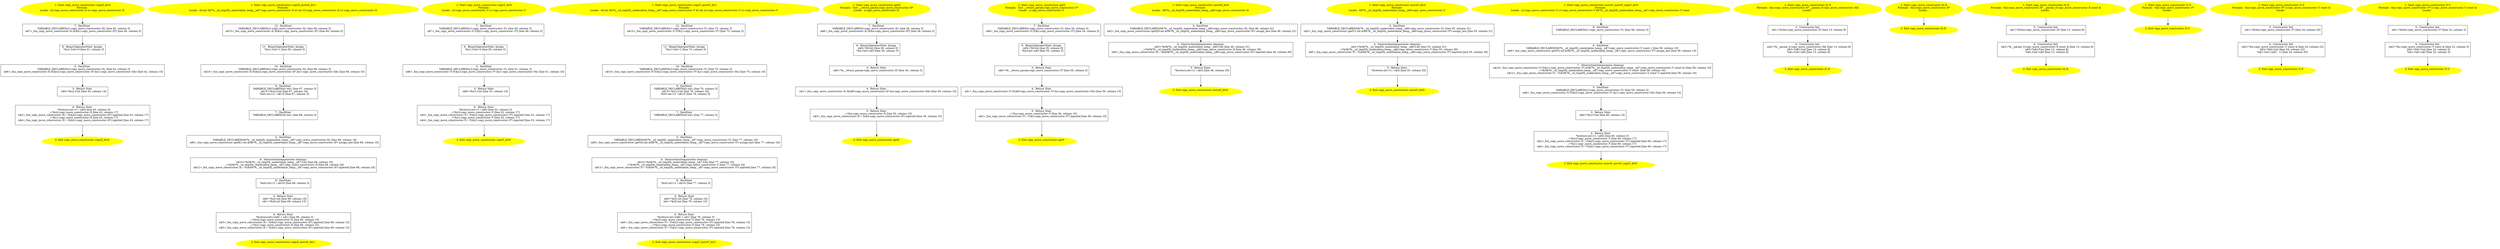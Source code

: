 /* @generated */
digraph cfg {
"copyX_div0#copy_move_constructor#7555826423954612298.1fd45599e2fc3ce471d7d474aa615bcb_1" [label="1: Start copy_move_constructor::copyX_div0\nFormals: \nLocals:  x2:copy_move_constructor::X x1:copy_move_constructor::X \n  " color=yellow style=filled]
	

	 "copyX_div0#copy_move_constructor#7555826423954612298.1fd45599e2fc3ce471d7d474aa615bcb_1" -> "copyX_div0#copy_move_constructor#7555826423954612298.1fd45599e2fc3ce471d7d474aa615bcb_7" ;
"copyX_div0#copy_move_constructor#7555826423954612298.1fd45599e2fc3ce471d7d474aa615bcb_2" [label="2: Exit copy_move_constructor::copyX_div0 \n  " color=yellow style=filled]
	

"copyX_div0#copy_move_constructor#7555826423954612298.1fd45599e2fc3ce471d7d474aa615bcb_3" [label="3:  Return Stmt \n   n$0=*&x2.f:int [line 43, column 14]\n " shape="box"]
	

	 "copyX_div0#copy_move_constructor#7555826423954612298.1fd45599e2fc3ce471d7d474aa615bcb_3" -> "copyX_div0#copy_move_constructor#7555826423954612298.1fd45599e2fc3ce471d7d474aa615bcb_4" ;
"copyX_div0#copy_move_constructor#7555826423954612298.1fd45599e2fc3ce471d7d474aa615bcb_4" [label="4:  Return Stmt \n   *&return:int=(1 / n$0) [line 43, column 3]\n  _=*&x2:copy_move_constructor::X [line 43, column 17]\n  n$2=_fun_copy_move_constructor::X::~X(&x2:copy_move_constructor::X*) injected [line 43, column 17]\n  _=*&x1:copy_move_constructor::X [line 43, column 17]\n  n$4=_fun_copy_move_constructor::X::~X(&x1:copy_move_constructor::X*) injected [line 43, column 17]\n " shape="box"]
	

	 "copyX_div0#copy_move_constructor#7555826423954612298.1fd45599e2fc3ce471d7d474aa615bcb_4" -> "copyX_div0#copy_move_constructor#7555826423954612298.1fd45599e2fc3ce471d7d474aa615bcb_2" ;
"copyX_div0#copy_move_constructor#7555826423954612298.1fd45599e2fc3ce471d7d474aa615bcb_5" [label="5:  DeclStmt \n   VARIABLE_DECLARED(x2:copy_move_constructor::X); [line 42, column 3]\n  n$6=_fun_copy_move_constructor::X::X(&x2:copy_move_constructor::X*,&x1:copy_move_constructor::X&) [line 42, column 10]\n " shape="box"]
	

	 "copyX_div0#copy_move_constructor#7555826423954612298.1fd45599e2fc3ce471d7d474aa615bcb_5" -> "copyX_div0#copy_move_constructor#7555826423954612298.1fd45599e2fc3ce471d7d474aa615bcb_3" ;
"copyX_div0#copy_move_constructor#7555826423954612298.1fd45599e2fc3ce471d7d474aa615bcb_6" [label="6:  BinaryOperatorStmt: Assign \n   *&x1.f:int=0 [line 41, column 3]\n " shape="box"]
	

	 "copyX_div0#copy_move_constructor#7555826423954612298.1fd45599e2fc3ce471d7d474aa615bcb_6" -> "copyX_div0#copy_move_constructor#7555826423954612298.1fd45599e2fc3ce471d7d474aa615bcb_5" ;
"copyX_div0#copy_move_constructor#7555826423954612298.1fd45599e2fc3ce471d7d474aa615bcb_7" [label="7:  DeclStmt \n   VARIABLE_DECLARED(x1:copy_move_constructor::X); [line 40, column 3]\n  n$7=_fun_copy_move_constructor::X::X(&x1:copy_move_constructor::X*) [line 40, column 5]\n " shape="box"]
	

	 "copyX_div0#copy_move_constructor#7555826423954612298.1fd45599e2fc3ce471d7d474aa615bcb_7" -> "copyX_div0#copy_move_constructor#7555826423954612298.1fd45599e2fc3ce471d7d474aa615bcb_6" ;
"copyX_moveX_div1#copy_move_constructor#6853813819184662211.00e91897e7d9fcfa93de911bba9a1399_1" [label="1: Start copy_move_constructor::copyX_moveX_div1\nFormals: \nLocals:  d2:int 0$?%__sil_tmpSIL_materialize_temp__n$7:copy_move_constructor::X d1:int x2:copy_move_constructor::X x1:copy_move_constructor::X \n  " color=yellow style=filled]
	

	 "copyX_moveX_div1#copy_move_constructor#6853813819184662211.00e91897e7d9fcfa93de911bba9a1399_1" -> "copyX_moveX_div1#copy_move_constructor#6853813819184662211.00e91897e7d9fcfa93de911bba9a1399_12" ;
"copyX_moveX_div1#copy_move_constructor#6853813819184662211.00e91897e7d9fcfa93de911bba9a1399_2" [label="2: Exit copy_move_constructor::copyX_moveX_div1 \n  " color=yellow style=filled]
	

"copyX_moveX_div1#copy_move_constructor#6853813819184662211.00e91897e7d9fcfa93de911bba9a1399_3" [label="3:  Return Stmt \n   n$0=*&d1:int [line 69, column 10]\n  n$1=*&d2:int [line 69, column 15]\n " shape="box"]
	

	 "copyX_moveX_div1#copy_move_constructor#6853813819184662211.00e91897e7d9fcfa93de911bba9a1399_3" -> "copyX_moveX_div1#copy_move_constructor#6853813819184662211.00e91897e7d9fcfa93de911bba9a1399_4" ;
"copyX_moveX_div1#copy_move_constructor#6853813819184662211.00e91897e7d9fcfa93de911bba9a1399_4" [label="4:  Return Stmt \n   *&return:int=(n$0 + n$1) [line 69, column 3]\n  _=*&x2:copy_move_constructor::X [line 69, column 15]\n  n$3=_fun_copy_move_constructor::X::~X(&x2:copy_move_constructor::X*) injected [line 69, column 15]\n  _=*&x1:copy_move_constructor::X [line 69, column 15]\n  n$5=_fun_copy_move_constructor::X::~X(&x1:copy_move_constructor::X*) injected [line 69, column 15]\n " shape="box"]
	

	 "copyX_moveX_div1#copy_move_constructor#6853813819184662211.00e91897e7d9fcfa93de911bba9a1399_4" -> "copyX_moveX_div1#copy_move_constructor#6853813819184662211.00e91897e7d9fcfa93de911bba9a1399_2" ;
"copyX_moveX_div1#copy_move_constructor#6853813819184662211.00e91897e7d9fcfa93de911bba9a1399_5" [label="5:  DeclStmt \n   VARIABLE_DECLARED(0$?%__sil_tmpSIL_materialize_temp__n$7:copy_move_constructor::X); [line 68, column 16]\n  n$9=_fun_copy_move_constructor::getX(1:int,&0$?%__sil_tmpSIL_materialize_temp__n$7:copy_move_constructor::X*) assign_last [line 68, column 16]\n " shape="box"]
	

	 "copyX_moveX_div1#copy_move_constructor#6853813819184662211.00e91897e7d9fcfa93de911bba9a1399_5" -> "copyX_moveX_div1#copy_move_constructor#6853813819184662211.00e91897e7d9fcfa93de911bba9a1399_6" ;
"copyX_moveX_div1#copy_move_constructor#6853813819184662211.00e91897e7d9fcfa93de911bba9a1399_6" [label="6:  Destruction(temporaries cleanup) \n   n$10=*&0$?%__sil_tmpSIL_materialize_temp__n$7.f:int [line 68, column 16]\n  _=*&0$?%__sil_tmpSIL_materialize_temp__n$7:copy_move_constructor::X [line 68, column 24]\n  n$12=_fun_copy_move_constructor::X::~X(&0$?%__sil_tmpSIL_materialize_temp__n$7:copy_move_constructor::X*) injected [line 68, column 24]\n " shape="box"]
	

	 "copyX_moveX_div1#copy_move_constructor#6853813819184662211.00e91897e7d9fcfa93de911bba9a1399_6" -> "copyX_moveX_div1#copy_move_constructor#6853813819184662211.00e91897e7d9fcfa93de911bba9a1399_8" ;
"copyX_moveX_div1#copy_move_constructor#6853813819184662211.00e91897e7d9fcfa93de911bba9a1399_7" [label="7:  DeclStmt \n   VARIABLE_DECLARED(d2:int); [line 68, column 3]\n " shape="box"]
	

	 "copyX_moveX_div1#copy_move_constructor#6853813819184662211.00e91897e7d9fcfa93de911bba9a1399_7" -> "copyX_moveX_div1#copy_move_constructor#6853813819184662211.00e91897e7d9fcfa93de911bba9a1399_5" ;
"copyX_moveX_div1#copy_move_constructor#6853813819184662211.00e91897e7d9fcfa93de911bba9a1399_8" [label="8:  DeclStmt \n   *&d2:int=(1 / n$10) [line 68, column 3]\n " shape="box"]
	

	 "copyX_moveX_div1#copy_move_constructor#6853813819184662211.00e91897e7d9fcfa93de911bba9a1399_8" -> "copyX_moveX_div1#copy_move_constructor#6853813819184662211.00e91897e7d9fcfa93de911bba9a1399_3" ;
"copyX_moveX_div1#copy_move_constructor#6853813819184662211.00e91897e7d9fcfa93de911bba9a1399_9" [label="9:  DeclStmt \n   VARIABLE_DECLARED(d1:int); [line 67, column 3]\n  n$13=*&x2.f:int [line 67, column 16]\n  *&d1:int=(1 / n$13) [line 67, column 3]\n " shape="box"]
	

	 "copyX_moveX_div1#copy_move_constructor#6853813819184662211.00e91897e7d9fcfa93de911bba9a1399_9" -> "copyX_moveX_div1#copy_move_constructor#6853813819184662211.00e91897e7d9fcfa93de911bba9a1399_7" ;
"copyX_moveX_div1#copy_move_constructor#6853813819184662211.00e91897e7d9fcfa93de911bba9a1399_10" [label="10:  DeclStmt \n   VARIABLE_DECLARED(x2:copy_move_constructor::X); [line 66, column 3]\n  n$14=_fun_copy_move_constructor::X::X(&x2:copy_move_constructor::X*,&x1:copy_move_constructor::X&) [line 66, column 10]\n " shape="box"]
	

	 "copyX_moveX_div1#copy_move_constructor#6853813819184662211.00e91897e7d9fcfa93de911bba9a1399_10" -> "copyX_moveX_div1#copy_move_constructor#6853813819184662211.00e91897e7d9fcfa93de911bba9a1399_9" ;
"copyX_moveX_div1#copy_move_constructor#6853813819184662211.00e91897e7d9fcfa93de911bba9a1399_11" [label="11:  BinaryOperatorStmt: Assign \n   *&x1.f:int=1 [line 65, column 3]\n " shape="box"]
	

	 "copyX_moveX_div1#copy_move_constructor#6853813819184662211.00e91897e7d9fcfa93de911bba9a1399_11" -> "copyX_moveX_div1#copy_move_constructor#6853813819184662211.00e91897e7d9fcfa93de911bba9a1399_10" ;
"copyX_moveX_div1#copy_move_constructor#6853813819184662211.00e91897e7d9fcfa93de911bba9a1399_12" [label="12:  DeclStmt \n   VARIABLE_DECLARED(x1:copy_move_constructor::X); [line 64, column 3]\n  n$15=_fun_copy_move_constructor::X::X(&x1:copy_move_constructor::X*) [line 64, column 5]\n " shape="box"]
	

	 "copyX_moveX_div1#copy_move_constructor#6853813819184662211.00e91897e7d9fcfa93de911bba9a1399_12" -> "copyX_moveX_div1#copy_move_constructor#6853813819184662211.00e91897e7d9fcfa93de911bba9a1399_11" ;
"copyY_div0#copy_move_constructor#17079397845524781987.61211209ec1f961073f3adafcd080bfb_1" [label="1: Start copy_move_constructor::copyY_div0\nFormals: \nLocals:  y2:copy_move_constructor::Y y1:copy_move_constructor::Y \n  " color=yellow style=filled]
	

	 "copyY_div0#copy_move_constructor#17079397845524781987.61211209ec1f961073f3adafcd080bfb_1" -> "copyY_div0#copy_move_constructor#17079397845524781987.61211209ec1f961073f3adafcd080bfb_7" ;
"copyY_div0#copy_move_constructor#17079397845524781987.61211209ec1f961073f3adafcd080bfb_2" [label="2: Exit copy_move_constructor::copyY_div0 \n  " color=yellow style=filled]
	

"copyY_div0#copy_move_constructor#17079397845524781987.61211209ec1f961073f3adafcd080bfb_3" [label="3:  Return Stmt \n   n$0=*&y2.f:int [line 52, column 14]\n " shape="box"]
	

	 "copyY_div0#copy_move_constructor#17079397845524781987.61211209ec1f961073f3adafcd080bfb_3" -> "copyY_div0#copy_move_constructor#17079397845524781987.61211209ec1f961073f3adafcd080bfb_4" ;
"copyY_div0#copy_move_constructor#17079397845524781987.61211209ec1f961073f3adafcd080bfb_4" [label="4:  Return Stmt \n   *&return:int=(1 / n$0) [line 52, column 3]\n  _=*&y2:copy_move_constructor::Y [line 52, column 17]\n  n$2=_fun_copy_move_constructor::Y::~Y(&y2:copy_move_constructor::Y*) injected [line 52, column 17]\n  _=*&y1:copy_move_constructor::Y [line 52, column 17]\n  n$4=_fun_copy_move_constructor::Y::~Y(&y1:copy_move_constructor::Y*) injected [line 52, column 17]\n " shape="box"]
	

	 "copyY_div0#copy_move_constructor#17079397845524781987.61211209ec1f961073f3adafcd080bfb_4" -> "copyY_div0#copy_move_constructor#17079397845524781987.61211209ec1f961073f3adafcd080bfb_2" ;
"copyY_div0#copy_move_constructor#17079397845524781987.61211209ec1f961073f3adafcd080bfb_5" [label="5:  DeclStmt \n   VARIABLE_DECLARED(y2:copy_move_constructor::Y); [line 51, column 3]\n  n$6=_fun_copy_move_constructor::Y::Y(&y2:copy_move_constructor::Y*,&y1:copy_move_constructor::Y&) [line 51, column 10]\n " shape="box"]
	

	 "copyY_div0#copy_move_constructor#17079397845524781987.61211209ec1f961073f3adafcd080bfb_5" -> "copyY_div0#copy_move_constructor#17079397845524781987.61211209ec1f961073f3adafcd080bfb_3" ;
"copyY_div0#copy_move_constructor#17079397845524781987.61211209ec1f961073f3adafcd080bfb_6" [label="6:  BinaryOperatorStmt: Assign \n   *&y1.f:int=0 [line 50, column 3]\n " shape="box"]
	

	 "copyY_div0#copy_move_constructor#17079397845524781987.61211209ec1f961073f3adafcd080bfb_6" -> "copyY_div0#copy_move_constructor#17079397845524781987.61211209ec1f961073f3adafcd080bfb_5" ;
"copyY_div0#copy_move_constructor#17079397845524781987.61211209ec1f961073f3adafcd080bfb_7" [label="7:  DeclStmt \n   VARIABLE_DECLARED(y1:copy_move_constructor::Y); [line 49, column 3]\n  n$7=_fun_copy_move_constructor::Y::Y(&y1:copy_move_constructor::Y*) [line 49, column 5]\n " shape="box"]
	

	 "copyY_div0#copy_move_constructor#17079397845524781987.61211209ec1f961073f3adafcd080bfb_7" -> "copyY_div0#copy_move_constructor#17079397845524781987.61211209ec1f961073f3adafcd080bfb_6" ;
"copyY_moveY_div1#copy_move_constructor#5827233588222911615.5716e8b7acbd3ff43f18c7c5954c6565_1" [label="1: Start copy_move_constructor::copyY_moveY_div1\nFormals: \nLocals:  d2:int 0$?%__sil_tmpSIL_materialize_temp__n$7:copy_move_constructor::Y d1:int y2:copy_move_constructor::Y y1:copy_move_constructor::Y \n  " color=yellow style=filled]
	

	 "copyY_moveY_div1#copy_move_constructor#5827233588222911615.5716e8b7acbd3ff43f18c7c5954c6565_1" -> "copyY_moveY_div1#copy_move_constructor#5827233588222911615.5716e8b7acbd3ff43f18c7c5954c6565_12" ;
"copyY_moveY_div1#copy_move_constructor#5827233588222911615.5716e8b7acbd3ff43f18c7c5954c6565_2" [label="2: Exit copy_move_constructor::copyY_moveY_div1 \n  " color=yellow style=filled]
	

"copyY_moveY_div1#copy_move_constructor#5827233588222911615.5716e8b7acbd3ff43f18c7c5954c6565_3" [label="3:  Return Stmt \n   n$0=*&d1:int [line 78, column 10]\n  n$1=*&d2:int [line 78, column 15]\n " shape="box"]
	

	 "copyY_moveY_div1#copy_move_constructor#5827233588222911615.5716e8b7acbd3ff43f18c7c5954c6565_3" -> "copyY_moveY_div1#copy_move_constructor#5827233588222911615.5716e8b7acbd3ff43f18c7c5954c6565_4" ;
"copyY_moveY_div1#copy_move_constructor#5827233588222911615.5716e8b7acbd3ff43f18c7c5954c6565_4" [label="4:  Return Stmt \n   *&return:int=(n$0 + n$1) [line 78, column 3]\n  _=*&y2:copy_move_constructor::Y [line 78, column 15]\n  n$3=_fun_copy_move_constructor::Y::~Y(&y2:copy_move_constructor::Y*) injected [line 78, column 15]\n  _=*&y1:copy_move_constructor::Y [line 78, column 15]\n  n$5=_fun_copy_move_constructor::Y::~Y(&y1:copy_move_constructor::Y*) injected [line 78, column 15]\n " shape="box"]
	

	 "copyY_moveY_div1#copy_move_constructor#5827233588222911615.5716e8b7acbd3ff43f18c7c5954c6565_4" -> "copyY_moveY_div1#copy_move_constructor#5827233588222911615.5716e8b7acbd3ff43f18c7c5954c6565_2" ;
"copyY_moveY_div1#copy_move_constructor#5827233588222911615.5716e8b7acbd3ff43f18c7c5954c6565_5" [label="5:  DeclStmt \n   VARIABLE_DECLARED(0$?%__sil_tmpSIL_materialize_temp__n$7:copy_move_constructor::Y); [line 77, column 16]\n  n$9=_fun_copy_move_constructor::getY(2:int,&0$?%__sil_tmpSIL_materialize_temp__n$7:copy_move_constructor::Y*) assign_last [line 77, column 16]\n " shape="box"]
	

	 "copyY_moveY_div1#copy_move_constructor#5827233588222911615.5716e8b7acbd3ff43f18c7c5954c6565_5" -> "copyY_moveY_div1#copy_move_constructor#5827233588222911615.5716e8b7acbd3ff43f18c7c5954c6565_6" ;
"copyY_moveY_div1#copy_move_constructor#5827233588222911615.5716e8b7acbd3ff43f18c7c5954c6565_6" [label="6:  Destruction(temporaries cleanup) \n   n$10=*&0$?%__sil_tmpSIL_materialize_temp__n$7.f:int [line 77, column 16]\n  _=*&0$?%__sil_tmpSIL_materialize_temp__n$7:copy_move_constructor::Y [line 77, column 24]\n  n$12=_fun_copy_move_constructor::Y::~Y(&0$?%__sil_tmpSIL_materialize_temp__n$7:copy_move_constructor::Y*) injected [line 77, column 24]\n " shape="box"]
	

	 "copyY_moveY_div1#copy_move_constructor#5827233588222911615.5716e8b7acbd3ff43f18c7c5954c6565_6" -> "copyY_moveY_div1#copy_move_constructor#5827233588222911615.5716e8b7acbd3ff43f18c7c5954c6565_8" ;
"copyY_moveY_div1#copy_move_constructor#5827233588222911615.5716e8b7acbd3ff43f18c7c5954c6565_7" [label="7:  DeclStmt \n   VARIABLE_DECLARED(d2:int); [line 77, column 3]\n " shape="box"]
	

	 "copyY_moveY_div1#copy_move_constructor#5827233588222911615.5716e8b7acbd3ff43f18c7c5954c6565_7" -> "copyY_moveY_div1#copy_move_constructor#5827233588222911615.5716e8b7acbd3ff43f18c7c5954c6565_5" ;
"copyY_moveY_div1#copy_move_constructor#5827233588222911615.5716e8b7acbd3ff43f18c7c5954c6565_8" [label="8:  DeclStmt \n   *&d2:int=(1 / n$10) [line 77, column 3]\n " shape="box"]
	

	 "copyY_moveY_div1#copy_move_constructor#5827233588222911615.5716e8b7acbd3ff43f18c7c5954c6565_8" -> "copyY_moveY_div1#copy_move_constructor#5827233588222911615.5716e8b7acbd3ff43f18c7c5954c6565_3" ;
"copyY_moveY_div1#copy_move_constructor#5827233588222911615.5716e8b7acbd3ff43f18c7c5954c6565_9" [label="9:  DeclStmt \n   VARIABLE_DECLARED(d1:int); [line 76, column 3]\n  n$13=*&y2.f:int [line 76, column 16]\n  *&d1:int=(1 / n$13) [line 76, column 3]\n " shape="box"]
	

	 "copyY_moveY_div1#copy_move_constructor#5827233588222911615.5716e8b7acbd3ff43f18c7c5954c6565_9" -> "copyY_moveY_div1#copy_move_constructor#5827233588222911615.5716e8b7acbd3ff43f18c7c5954c6565_7" ;
"copyY_moveY_div1#copy_move_constructor#5827233588222911615.5716e8b7acbd3ff43f18c7c5954c6565_10" [label="10:  DeclStmt \n   VARIABLE_DECLARED(y2:copy_move_constructor::Y); [line 75, column 3]\n  n$14=_fun_copy_move_constructor::Y::Y(&y2:copy_move_constructor::Y*,&y1:copy_move_constructor::Y&) [line 75, column 10]\n " shape="box"]
	

	 "copyY_moveY_div1#copy_move_constructor#5827233588222911615.5716e8b7acbd3ff43f18c7c5954c6565_10" -> "copyY_moveY_div1#copy_move_constructor#5827233588222911615.5716e8b7acbd3ff43f18c7c5954c6565_9" ;
"copyY_moveY_div1#copy_move_constructor#5827233588222911615.5716e8b7acbd3ff43f18c7c5954c6565_11" [label="11:  BinaryOperatorStmt: Assign \n   *&y1.f:int=1 [line 74, column 3]\n " shape="box"]
	

	 "copyY_moveY_div1#copy_move_constructor#5827233588222911615.5716e8b7acbd3ff43f18c7c5954c6565_11" -> "copyY_moveY_div1#copy_move_constructor#5827233588222911615.5716e8b7acbd3ff43f18c7c5954c6565_10" ;
"copyY_moveY_div1#copy_move_constructor#5827233588222911615.5716e8b7acbd3ff43f18c7c5954c6565_12" [label="12:  DeclStmt \n   VARIABLE_DECLARED(y1:copy_move_constructor::Y); [line 73, column 3]\n  n$15=_fun_copy_move_constructor::Y::Y(&y1:copy_move_constructor::Y*) [line 73, column 5]\n " shape="box"]
	

	 "copyY_moveY_div1#copy_move_constructor#5827233588222911615.5716e8b7acbd3ff43f18c7c5954c6565_12" -> "copyY_moveY_div1#copy_move_constructor#5827233588222911615.5716e8b7acbd3ff43f18c7c5954c6565_11" ;
"getX#copy_move_constructor(class copy_move_constructor::X)#2211685783611424509.3ed1bf77442fb4e47b3afdd1dd669b7a_1" [label="1: Start copy_move_constructor::getX\nFormals:  f:int __return_param:copy_move_constructor::X*\nLocals:  x:copy_move_constructor::X \n  " color=yellow style=filled]
	

	 "getX#copy_move_constructor(class copy_move_constructor::X)#2211685783611424509.3ed1bf77442fb4e47b3afdd1dd669b7a_1" -> "getX#copy_move_constructor(class copy_move_constructor::X)#2211685783611424509.3ed1bf77442fb4e47b3afdd1dd669b7a_7" ;
"getX#copy_move_constructor(class copy_move_constructor::X)#2211685783611424509.3ed1bf77442fb4e47b3afdd1dd669b7a_2" [label="2: Exit copy_move_constructor::getX \n  " color=yellow style=filled]
	

"getX#copy_move_constructor(class copy_move_constructor::X)#2211685783611424509.3ed1bf77442fb4e47b3afdd1dd669b7a_3" [label="3:  Return Stmt \n   n$0=*&__return_param:copy_move_constructor::X* [line 30, column 3]\n " shape="box"]
	

	 "getX#copy_move_constructor(class copy_move_constructor::X)#2211685783611424509.3ed1bf77442fb4e47b3afdd1dd669b7a_3" -> "getX#copy_move_constructor(class copy_move_constructor::X)#2211685783611424509.3ed1bf77442fb4e47b3afdd1dd669b7a_4" ;
"getX#copy_move_constructor(class copy_move_constructor::X)#2211685783611424509.3ed1bf77442fb4e47b3afdd1dd669b7a_4" [label="4:  Return Stmt \n   n$1=_fun_copy_move_constructor::X::X(n$0:copy_move_constructor::X*,&x:copy_move_constructor::X&) [line 30, column 10]\n " shape="box"]
	

	 "getX#copy_move_constructor(class copy_move_constructor::X)#2211685783611424509.3ed1bf77442fb4e47b3afdd1dd669b7a_4" -> "getX#copy_move_constructor(class copy_move_constructor::X)#2211685783611424509.3ed1bf77442fb4e47b3afdd1dd669b7a_5" ;
"getX#copy_move_constructor(class copy_move_constructor::X)#2211685783611424509.3ed1bf77442fb4e47b3afdd1dd669b7a_5" [label="5:  Return Stmt \n   _=*&x:copy_move_constructor::X [line 30, column 10]\n  n$3=_fun_copy_move_constructor::X::~X(&x:copy_move_constructor::X*) injected [line 30, column 10]\n " shape="box"]
	

	 "getX#copy_move_constructor(class copy_move_constructor::X)#2211685783611424509.3ed1bf77442fb4e47b3afdd1dd669b7a_5" -> "getX#copy_move_constructor(class copy_move_constructor::X)#2211685783611424509.3ed1bf77442fb4e47b3afdd1dd669b7a_2" ;
"getX#copy_move_constructor(class copy_move_constructor::X)#2211685783611424509.3ed1bf77442fb4e47b3afdd1dd669b7a_6" [label="6:  BinaryOperatorStmt: Assign \n   n$5=*&f:int [line 29, column 9]\n  *&x.f:int=n$5 [line 29, column 3]\n " shape="box"]
	

	 "getX#copy_move_constructor(class copy_move_constructor::X)#2211685783611424509.3ed1bf77442fb4e47b3afdd1dd669b7a_6" -> "getX#copy_move_constructor(class copy_move_constructor::X)#2211685783611424509.3ed1bf77442fb4e47b3afdd1dd669b7a_3" ;
"getX#copy_move_constructor(class copy_move_constructor::X)#2211685783611424509.3ed1bf77442fb4e47b3afdd1dd669b7a_7" [label="7:  DeclStmt \n   VARIABLE_DECLARED(x:copy_move_constructor::X); [line 28, column 3]\n  n$6=_fun_copy_move_constructor::X::X(&x:copy_move_constructor::X*) [line 28, column 5]\n " shape="box"]
	

	 "getX#copy_move_constructor(class copy_move_constructor::X)#2211685783611424509.3ed1bf77442fb4e47b3afdd1dd669b7a_7" -> "getX#copy_move_constructor(class copy_move_constructor::X)#2211685783611424509.3ed1bf77442fb4e47b3afdd1dd669b7a_6" ;
"getY#copy_move_constructor(class copy_move_constructor::Y)#1712013823822590270.ad9dd85c67bb69fcd76f4c34bc426f28_1" [label="1: Start copy_move_constructor::getY\nFormals:  f:int __return_param:copy_move_constructor::Y*\nLocals:  y:copy_move_constructor::Y \n  " color=yellow style=filled]
	

	 "getY#copy_move_constructor(class copy_move_constructor::Y)#1712013823822590270.ad9dd85c67bb69fcd76f4c34bc426f28_1" -> "getY#copy_move_constructor(class copy_move_constructor::Y)#1712013823822590270.ad9dd85c67bb69fcd76f4c34bc426f28_7" ;
"getY#copy_move_constructor(class copy_move_constructor::Y)#1712013823822590270.ad9dd85c67bb69fcd76f4c34bc426f28_2" [label="2: Exit copy_move_constructor::getY \n  " color=yellow style=filled]
	

"getY#copy_move_constructor(class copy_move_constructor::Y)#1712013823822590270.ad9dd85c67bb69fcd76f4c34bc426f28_3" [label="3:  Return Stmt \n   n$0=*&__return_param:copy_move_constructor::Y* [line 36, column 3]\n " shape="box"]
	

	 "getY#copy_move_constructor(class copy_move_constructor::Y)#1712013823822590270.ad9dd85c67bb69fcd76f4c34bc426f28_3" -> "getY#copy_move_constructor(class copy_move_constructor::Y)#1712013823822590270.ad9dd85c67bb69fcd76f4c34bc426f28_4" ;
"getY#copy_move_constructor(class copy_move_constructor::Y)#1712013823822590270.ad9dd85c67bb69fcd76f4c34bc426f28_4" [label="4:  Return Stmt \n   n$1=_fun_copy_move_constructor::Y::Y(n$0:copy_move_constructor::Y*,&y:copy_move_constructor::Y&) [line 36, column 10]\n " shape="box"]
	

	 "getY#copy_move_constructor(class copy_move_constructor::Y)#1712013823822590270.ad9dd85c67bb69fcd76f4c34bc426f28_4" -> "getY#copy_move_constructor(class copy_move_constructor::Y)#1712013823822590270.ad9dd85c67bb69fcd76f4c34bc426f28_5" ;
"getY#copy_move_constructor(class copy_move_constructor::Y)#1712013823822590270.ad9dd85c67bb69fcd76f4c34bc426f28_5" [label="5:  Return Stmt \n   _=*&y:copy_move_constructor::Y [line 36, column 10]\n  n$3=_fun_copy_move_constructor::Y::~Y(&y:copy_move_constructor::Y*) injected [line 36, column 10]\n " shape="box"]
	

	 "getY#copy_move_constructor(class copy_move_constructor::Y)#1712013823822590270.ad9dd85c67bb69fcd76f4c34bc426f28_5" -> "getY#copy_move_constructor(class copy_move_constructor::Y)#1712013823822590270.ad9dd85c67bb69fcd76f4c34bc426f28_2" ;
"getY#copy_move_constructor(class copy_move_constructor::Y)#1712013823822590270.ad9dd85c67bb69fcd76f4c34bc426f28_6" [label="6:  BinaryOperatorStmt: Assign \n   n$5=*&f:int [line 35, column 9]\n  *&y.f:int=n$5 [line 35, column 3]\n " shape="box"]
	

	 "getY#copy_move_constructor(class copy_move_constructor::Y)#1712013823822590270.ad9dd85c67bb69fcd76f4c34bc426f28_6" -> "getY#copy_move_constructor(class copy_move_constructor::Y)#1712013823822590270.ad9dd85c67bb69fcd76f4c34bc426f28_3" ;
"getY#copy_move_constructor(class copy_move_constructor::Y)#1712013823822590270.ad9dd85c67bb69fcd76f4c34bc426f28_7" [label="7:  DeclStmt \n   VARIABLE_DECLARED(y:copy_move_constructor::Y); [line 34, column 3]\n  n$6=_fun_copy_move_constructor::Y::Y(&y:copy_move_constructor::Y*) [line 34, column 5]\n " shape="box"]
	

	 "getY#copy_move_constructor(class copy_move_constructor::Y)#1712013823822590270.ad9dd85c67bb69fcd76f4c34bc426f28_7" -> "getY#copy_move_constructor(class copy_move_constructor::Y)#1712013823822590270.ad9dd85c67bb69fcd76f4c34bc426f28_6" ;
"moveX_div0#copy_move_constructor#2229557375196326562.f23c95e594ab41ba50090dccb989c3e3_1" [label="1: Start copy_move_constructor::moveX_div0\nFormals: \nLocals:  0$?%__sil_tmpSIL_materialize_temp__n$0:copy_move_constructor::X \n  " color=yellow style=filled]
	

	 "moveX_div0#copy_move_constructor#2229557375196326562.f23c95e594ab41ba50090dccb989c3e3_1" -> "moveX_div0#copy_move_constructor#2229557375196326562.f23c95e594ab41ba50090dccb989c3e3_3" ;
"moveX_div0#copy_move_constructor#2229557375196326562.f23c95e594ab41ba50090dccb989c3e3_2" [label="2: Exit copy_move_constructor::moveX_div0 \n  " color=yellow style=filled]
	

"moveX_div0#copy_move_constructor#2229557375196326562.f23c95e594ab41ba50090dccb989c3e3_3" [label="3:  DeclStmt \n   VARIABLE_DECLARED(0$?%__sil_tmpSIL_materialize_temp__n$0:copy_move_constructor::X); [line 46, column 31]\n  n$2=_fun_copy_move_constructor::getX(0:int,&0$?%__sil_tmpSIL_materialize_temp__n$0:copy_move_constructor::X*) assign_last [line 46, column 31]\n " shape="box"]
	

	 "moveX_div0#copy_move_constructor#2229557375196326562.f23c95e594ab41ba50090dccb989c3e3_3" -> "moveX_div0#copy_move_constructor#2229557375196326562.f23c95e594ab41ba50090dccb989c3e3_4" ;
"moveX_div0#copy_move_constructor#2229557375196326562.f23c95e594ab41ba50090dccb989c3e3_4" [label="4:  Destruction(temporaries cleanup) \n   n$3=*&0$?%__sil_tmpSIL_materialize_temp__n$0.f:int [line 46, column 31]\n  _=*&0$?%__sil_tmpSIL_materialize_temp__n$0:copy_move_constructor::X [line 46, column 39]\n  n$5=_fun_copy_move_constructor::X::~X(&0$?%__sil_tmpSIL_materialize_temp__n$0:copy_move_constructor::X*) injected [line 46, column 39]\n " shape="box"]
	

	 "moveX_div0#copy_move_constructor#2229557375196326562.f23c95e594ab41ba50090dccb989c3e3_4" -> "moveX_div0#copy_move_constructor#2229557375196326562.f23c95e594ab41ba50090dccb989c3e3_5" ;
"moveX_div0#copy_move_constructor#2229557375196326562.f23c95e594ab41ba50090dccb989c3e3_5" [label="5:  Return Stmt \n   *&return:int=(1 / n$3) [line 46, column 20]\n " shape="box"]
	

	 "moveX_div0#copy_move_constructor#2229557375196326562.f23c95e594ab41ba50090dccb989c3e3_5" -> "moveX_div0#copy_move_constructor#2229557375196326562.f23c95e594ab41ba50090dccb989c3e3_2" ;
"moveY_div0#copy_move_constructor#15307842160732522395.eee7693240d3ce27d5c30f34d771cb57_1" [label="1: Start copy_move_constructor::moveY_div0\nFormals: \nLocals:  0$?%__sil_tmpSIL_materialize_temp__n$0:copy_move_constructor::Y \n  " color=yellow style=filled]
	

	 "moveY_div0#copy_move_constructor#15307842160732522395.eee7693240d3ce27d5c30f34d771cb57_1" -> "moveY_div0#copy_move_constructor#15307842160732522395.eee7693240d3ce27d5c30f34d771cb57_3" ;
"moveY_div0#copy_move_constructor#15307842160732522395.eee7693240d3ce27d5c30f34d771cb57_2" [label="2: Exit copy_move_constructor::moveY_div0 \n  " color=yellow style=filled]
	

"moveY_div0#copy_move_constructor#15307842160732522395.eee7693240d3ce27d5c30f34d771cb57_3" [label="3:  DeclStmt \n   VARIABLE_DECLARED(0$?%__sil_tmpSIL_materialize_temp__n$0:copy_move_constructor::Y); [line 55, column 31]\n  n$2=_fun_copy_move_constructor::getY(1:int,&0$?%__sil_tmpSIL_materialize_temp__n$0:copy_move_constructor::Y*) assign_last [line 55, column 31]\n " shape="box"]
	

	 "moveY_div0#copy_move_constructor#15307842160732522395.eee7693240d3ce27d5c30f34d771cb57_3" -> "moveY_div0#copy_move_constructor#15307842160732522395.eee7693240d3ce27d5c30f34d771cb57_4" ;
"moveY_div0#copy_move_constructor#15307842160732522395.eee7693240d3ce27d5c30f34d771cb57_4" [label="4:  Destruction(temporaries cleanup) \n   n$3=*&0$?%__sil_tmpSIL_materialize_temp__n$0.f:int [line 55, column 31]\n  _=*&0$?%__sil_tmpSIL_materialize_temp__n$0:copy_move_constructor::Y [line 55, column 39]\n  n$5=_fun_copy_move_constructor::Y::~Y(&0$?%__sil_tmpSIL_materialize_temp__n$0:copy_move_constructor::Y*) injected [line 55, column 39]\n " shape="box"]
	

	 "moveY_div0#copy_move_constructor#15307842160732522395.eee7693240d3ce27d5c30f34d771cb57_4" -> "moveY_div0#copy_move_constructor#15307842160732522395.eee7693240d3ce27d5c30f34d771cb57_5" ;
"moveY_div0#copy_move_constructor#15307842160732522395.eee7693240d3ce27d5c30f34d771cb57_5" [label="5:  Return Stmt \n   *&return:int=(1 / n$3) [line 55, column 20]\n " shape="box"]
	

	 "moveY_div0#copy_move_constructor#15307842160732522395.eee7693240d3ce27d5c30f34d771cb57_5" -> "moveY_div0#copy_move_constructor#15307842160732522395.eee7693240d3ce27d5c30f34d771cb57_2" ;
"moveY_moveY_copyY_div0#copy_move_constructor#11319351724516006746.d5d5d96d98dcf1c634b647be30001d2e_1" [label="1: Start copy_move_constructor::moveY_moveY_copyY_div0\nFormals: \nLocals:  y2:copy_move_constructor::Y y1:copy_move_constructor::Y 0$?%__sil_tmpSIL_materialize_temp__n$7:copy_move_constructor::Y const  \n  " color=yellow style=filled]
	

	 "moveY_moveY_copyY_div0#copy_move_constructor#11319351724516006746.d5d5d96d98dcf1c634b647be30001d2e_1" -> "moveY_moveY_copyY_div0#copy_move_constructor#11319351724516006746.d5d5d96d98dcf1c634b647be30001d2e_8" ;
"moveY_moveY_copyY_div0#copy_move_constructor#11319351724516006746.d5d5d96d98dcf1c634b647be30001d2e_2" [label="2: Exit copy_move_constructor::moveY_moveY_copyY_div0 \n  " color=yellow style=filled]
	

"moveY_moveY_copyY_div0#copy_move_constructor#11319351724516006746.d5d5d96d98dcf1c634b647be30001d2e_3" [label="3:  Return Stmt \n   n$0=*&y2.f:int [line 60, column 14]\n " shape="box"]
	

	 "moveY_moveY_copyY_div0#copy_move_constructor#11319351724516006746.d5d5d96d98dcf1c634b647be30001d2e_3" -> "moveY_moveY_copyY_div0#copy_move_constructor#11319351724516006746.d5d5d96d98dcf1c634b647be30001d2e_4" ;
"moveY_moveY_copyY_div0#copy_move_constructor#11319351724516006746.d5d5d96d98dcf1c634b647be30001d2e_4" [label="4:  Return Stmt \n   *&return:int=(1 / n$0) [line 60, column 3]\n  _=*&y2:copy_move_constructor::Y [line 60, column 17]\n  n$2=_fun_copy_move_constructor::Y::~Y(&y2:copy_move_constructor::Y*) injected [line 60, column 17]\n  _=*&y1:copy_move_constructor::Y [line 60, column 17]\n  n$4=_fun_copy_move_constructor::Y::~Y(&y1:copy_move_constructor::Y*) injected [line 60, column 17]\n " shape="box"]
	

	 "moveY_moveY_copyY_div0#copy_move_constructor#11319351724516006746.d5d5d96d98dcf1c634b647be30001d2e_4" -> "moveY_moveY_copyY_div0#copy_move_constructor#11319351724516006746.d5d5d96d98dcf1c634b647be30001d2e_2" ;
"moveY_moveY_copyY_div0#copy_move_constructor#11319351724516006746.d5d5d96d98dcf1c634b647be30001d2e_5" [label="5:  DeclStmt \n   VARIABLE_DECLARED(y2:copy_move_constructor::Y); [line 59, column 3]\n  n$6=_fun_copy_move_constructor::Y::Y(&y2:copy_move_constructor::Y*,&y1:copy_move_constructor::Y&) [line 59, column 10]\n " shape="box"]
	

	 "moveY_moveY_copyY_div0#copy_move_constructor#11319351724516006746.d5d5d96d98dcf1c634b647be30001d2e_5" -> "moveY_moveY_copyY_div0#copy_move_constructor#11319351724516006746.d5d5d96d98dcf1c634b647be30001d2e_3" ;
"moveY_moveY_copyY_div0#copy_move_constructor#11319351724516006746.d5d5d96d98dcf1c634b647be30001d2e_6" [label="6:  DeclStmt \n   VARIABLE_DECLARED(0$?%__sil_tmpSIL_materialize_temp__n$7:copy_move_constructor::Y const ); [line 58, column 10]\n  n$9=_fun_copy_move_constructor::getY(2:int,&0$?%__sil_tmpSIL_materialize_temp__n$7:copy_move_constructor::Y*) assign_last [line 58, column 10]\n " shape="box"]
	

	 "moveY_moveY_copyY_div0#copy_move_constructor#11319351724516006746.d5d5d96d98dcf1c634b647be30001d2e_6" -> "moveY_moveY_copyY_div0#copy_move_constructor#11319351724516006746.d5d5d96d98dcf1c634b647be30001d2e_7" ;
"moveY_moveY_copyY_div0#copy_move_constructor#11319351724516006746.d5d5d96d98dcf1c634b647be30001d2e_7" [label="7:  Destruction(temporaries cleanup) \n   n$10=_fun_copy_move_constructor::Y::Y(&y1:copy_move_constructor::Y*,&0$?%__sil_tmpSIL_materialize_temp__n$7:copy_move_constructor::Y const &) [line 58, column 10]\n  _=*&0$?%__sil_tmpSIL_materialize_temp__n$7:copy_move_constructor::Y const  [line 58, column 16]\n  n$12=_fun_copy_move_constructor::Y::~Y(&0$?%__sil_tmpSIL_materialize_temp__n$7:copy_move_constructor::Y const *) injected [line 58, column 16]\n " shape="box"]
	

	 "moveY_moveY_copyY_div0#copy_move_constructor#11319351724516006746.d5d5d96d98dcf1c634b647be30001d2e_7" -> "moveY_moveY_copyY_div0#copy_move_constructor#11319351724516006746.d5d5d96d98dcf1c634b647be30001d2e_5" ;
"moveY_moveY_copyY_div0#copy_move_constructor#11319351724516006746.d5d5d96d98dcf1c634b647be30001d2e_8" [label="8:  DeclStmt \n   VARIABLE_DECLARED(y1:copy_move_constructor::Y); [line 58, column 3]\n " shape="box"]
	

	 "moveY_moveY_copyY_div0#copy_move_constructor#11319351724516006746.d5d5d96d98dcf1c634b647be30001d2e_8" -> "moveY_moveY_copyY_div0#copy_move_constructor#11319351724516006746.d5d5d96d98dcf1c634b647be30001d2e_6" ;
"X#X#copy_move_constructor#{10174102600918728520|constexpr}.7f1f4443383b6eabdf400de956c7f6af_1" [label="1: Start copy_move_constructor::X::X\nFormals:  this:copy_move_constructor::X* __param_0:copy_move_constructor::X&\nLocals:  \n  " color=yellow style=filled]
	

	 "X#X#copy_move_constructor#{10174102600918728520|constexpr}.7f1f4443383b6eabdf400de956c7f6af_1" -> "X#X#copy_move_constructor#{10174102600918728520|constexpr}.7f1f4443383b6eabdf400de956c7f6af_3" ;
"X#X#copy_move_constructor#{10174102600918728520|constexpr}.7f1f4443383b6eabdf400de956c7f6af_2" [label="2: Exit copy_move_constructor::X::X \n  " color=yellow style=filled]
	

"X#X#copy_move_constructor#{10174102600918728520|constexpr}.7f1f4443383b6eabdf400de956c7f6af_3" [label="3:  Constructor Init \n   n$1=*&this:copy_move_constructor::X* [line 13, column 8]\n " shape="box"]
	

	 "X#X#copy_move_constructor#{10174102600918728520|constexpr}.7f1f4443383b6eabdf400de956c7f6af_3" -> "X#X#copy_move_constructor#{10174102600918728520|constexpr}.7f1f4443383b6eabdf400de956c7f6af_4" ;
"X#X#copy_move_constructor#{10174102600918728520|constexpr}.7f1f4443383b6eabdf400de956c7f6af_4" [label="4:  Constructor Init \n   n$2=*&__param_0:copy_move_constructor::X& [line 13, column 8]\n  n$3=*n$2.f:int [line 13, column 8]\n  *n$1.f:int=n$3 [line 13, column 8]\n " shape="box"]
	

	 "X#X#copy_move_constructor#{10174102600918728520|constexpr}.7f1f4443383b6eabdf400de956c7f6af_4" -> "X#X#copy_move_constructor#{10174102600918728520|constexpr}.7f1f4443383b6eabdf400de956c7f6af_2" ;
"X#X#copy_move_constructor#{10968604964233077287}.2f7f6ea6443bd7f6e81f1eae0ad96ec1_1" [label="1: Start copy_move_constructor::X::X\nFormals:  this:copy_move_constructor::X*\nLocals:  \n  " color=yellow style=filled]
	

	 "X#X#copy_move_constructor#{10968604964233077287}.2f7f6ea6443bd7f6e81f1eae0ad96ec1_1" -> "X#X#copy_move_constructor#{10968604964233077287}.2f7f6ea6443bd7f6e81f1eae0ad96ec1_2" ;
"X#X#copy_move_constructor#{10968604964233077287}.2f7f6ea6443bd7f6e81f1eae0ad96ec1_2" [label="2: Exit copy_move_constructor::X::X \n  " color=yellow style=filled]
	

"X#X#copy_move_constructor#{11461885598838954204|constexpr}.8b245330f9990df6f1e3d0622b3e7433_1" [label="1: Start copy_move_constructor::X::X\nFormals:  this:copy_move_constructor::X* __param_0:copy_move_constructor::X const &\nLocals:  \n  " color=yellow style=filled]
	

	 "X#X#copy_move_constructor#{11461885598838954204|constexpr}.8b245330f9990df6f1e3d0622b3e7433_1" -> "X#X#copy_move_constructor#{11461885598838954204|constexpr}.8b245330f9990df6f1e3d0622b3e7433_3" ;
"X#X#copy_move_constructor#{11461885598838954204|constexpr}.8b245330f9990df6f1e3d0622b3e7433_2" [label="2: Exit copy_move_constructor::X::X \n  " color=yellow style=filled]
	

"X#X#copy_move_constructor#{11461885598838954204|constexpr}.8b245330f9990df6f1e3d0622b3e7433_3" [label="3:  Constructor Init \n   n$1=*&this:copy_move_constructor::X* [line 13, column 8]\n " shape="box"]
	

	 "X#X#copy_move_constructor#{11461885598838954204|constexpr}.8b245330f9990df6f1e3d0622b3e7433_3" -> "X#X#copy_move_constructor#{11461885598838954204|constexpr}.8b245330f9990df6f1e3d0622b3e7433_4" ;
"X#X#copy_move_constructor#{11461885598838954204|constexpr}.8b245330f9990df6f1e3d0622b3e7433_4" [label="4:  Constructor Init \n   n$2=*&__param_0:copy_move_constructor::X const & [line 13, column 8]\n  n$3=*n$2.f:int [line 13, column 8]\n  *n$1.f:int=n$3 [line 13, column 8]\n " shape="box"]
	

	 "X#X#copy_move_constructor#{11461885598838954204|constexpr}.8b245330f9990df6f1e3d0622b3e7433_4" -> "X#X#copy_move_constructor#{11461885598838954204|constexpr}.8b245330f9990df6f1e3d0622b3e7433_2" ;
"Y#Y#copy_move_constructor#{1021306560387426992}.841cfe557ed8d8dec57a221bbce98e74_1" [label="1: Start copy_move_constructor::Y::Y\nFormals:  this:copy_move_constructor::Y*\nLocals:  \n  " color=yellow style=filled]
	

	 "Y#Y#copy_move_constructor#{1021306560387426992}.841cfe557ed8d8dec57a221bbce98e74_1" -> "Y#Y#copy_move_constructor#{1021306560387426992}.841cfe557ed8d8dec57a221bbce98e74_2" ;
"Y#Y#copy_move_constructor#{1021306560387426992}.841cfe557ed8d8dec57a221bbce98e74_2" [label="2: Exit copy_move_constructor::Y::Y \n  " color=yellow style=filled]
	

"Y#Y#copy_move_constructor#{18272181401462210540}.6215678d929da0a4d67ea5f3b952308e_1" [label="1: Start copy_move_constructor::Y::Y\nFormals:  this:copy_move_constructor::Y* y:copy_move_constructor::Y const &\nLocals:  \n  " color=yellow style=filled]
	

	 "Y#Y#copy_move_constructor#{18272181401462210540}.6215678d929da0a4d67ea5f3b952308e_1" -> "Y#Y#copy_move_constructor#{18272181401462210540}.6215678d929da0a4d67ea5f3b952308e_3" ;
"Y#Y#copy_move_constructor#{18272181401462210540}.6215678d929da0a4d67ea5f3b952308e_2" [label="2: Exit copy_move_constructor::Y::Y \n  " color=yellow style=filled]
	

"Y#Y#copy_move_constructor#{18272181401462210540}.6215678d929da0a4d67ea5f3b952308e_3" [label="3:  Constructor Init \n   n$1=*&this:copy_move_constructor::Y* [line 24, column 20]\n " shape="box"]
	

	 "Y#Y#copy_move_constructor#{18272181401462210540}.6215678d929da0a4d67ea5f3b952308e_3" -> "Y#Y#copy_move_constructor#{18272181401462210540}.6215678d929da0a4d67ea5f3b952308e_4" ;
"Y#Y#copy_move_constructor#{18272181401462210540}.6215678d929da0a4d67ea5f3b952308e_4" [label="4:  Constructor Init \n   n$2=*&y:copy_move_constructor::Y const & [line 24, column 22]\n  n$3=*n$2.f:int [line 24, column 22]\n  *n$1.f:int=(n$3 - 1) [line 24, column 20]\n " shape="box"]
	

	 "Y#Y#copy_move_constructor#{18272181401462210540}.6215678d929da0a4d67ea5f3b952308e_4" -> "Y#Y#copy_move_constructor#{18272181401462210540}.6215678d929da0a4d67ea5f3b952308e_2" ;
"Y#Y#copy_move_constructor#{2644368372854768795|constexpr}.992ebae8b36e68c2e1b5e338a4c29705_1" [label="1: Start copy_move_constructor::Y::Y\nFormals:  this:copy_move_constructor::Y* y:copy_move_constructor::Y const &\nLocals:  \n  " color=yellow style=filled]
	

	 "Y#Y#copy_move_constructor#{2644368372854768795|constexpr}.992ebae8b36e68c2e1b5e338a4c29705_1" -> "Y#Y#copy_move_constructor#{2644368372854768795|constexpr}.992ebae8b36e68c2e1b5e338a4c29705_3" ;
"Y#Y#copy_move_constructor#{2644368372854768795|constexpr}.992ebae8b36e68c2e1b5e338a4c29705_2" [label="2: Exit copy_move_constructor::Y::Y \n  " color=yellow style=filled]
	

"Y#Y#copy_move_constructor#{2644368372854768795|constexpr}.992ebae8b36e68c2e1b5e338a4c29705_3" [label="3:  Constructor Init \n   n$1=*&this:copy_move_constructor::Y* [line 22, column 3]\n " shape="box"]
	

	 "Y#Y#copy_move_constructor#{2644368372854768795|constexpr}.992ebae8b36e68c2e1b5e338a4c29705_3" -> "Y#Y#copy_move_constructor#{2644368372854768795|constexpr}.992ebae8b36e68c2e1b5e338a4c29705_4" ;
"Y#Y#copy_move_constructor#{2644368372854768795|constexpr}.992ebae8b36e68c2e1b5e338a4c29705_4" [label="4:  Constructor Init \n   n$2=*&y:copy_move_constructor::Y const & [line 22, column 3]\n  n$3=*n$2.f:int [line 22, column 3]\n  *n$1.f:int=n$3 [line 22, column 3]\n " shape="box"]
	

	 "Y#Y#copy_move_constructor#{2644368372854768795|constexpr}.992ebae8b36e68c2e1b5e338a4c29705_4" -> "Y#Y#copy_move_constructor#{2644368372854768795|constexpr}.992ebae8b36e68c2e1b5e338a4c29705_2" ;
}
